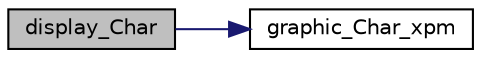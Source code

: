 digraph "display_Char"
{
 // INTERACTIVE_SVG=YES
 // LATEX_PDF_SIZE
  edge [fontname="Helvetica",fontsize="10",labelfontname="Helvetica",labelfontsize="10"];
  node [fontname="Helvetica",fontsize="10",shape=record];
  rankdir="LR";
  Node1 [label="display_Char",height=0.2,width=0.4,color="black", fillcolor="grey75", style="filled", fontcolor="black",tooltip=" "];
  Node1 -> Node2 [color="midnightblue",fontsize="10",style="solid",fontname="Helvetica"];
  Node2 [label="graphic_Char_xpm",height=0.2,width=0.4,color="black", fillcolor="white", style="filled",URL="$_chars_8c.html#a451d815b34046e75ecfdf21b78504a85",tooltip=" "];
}
